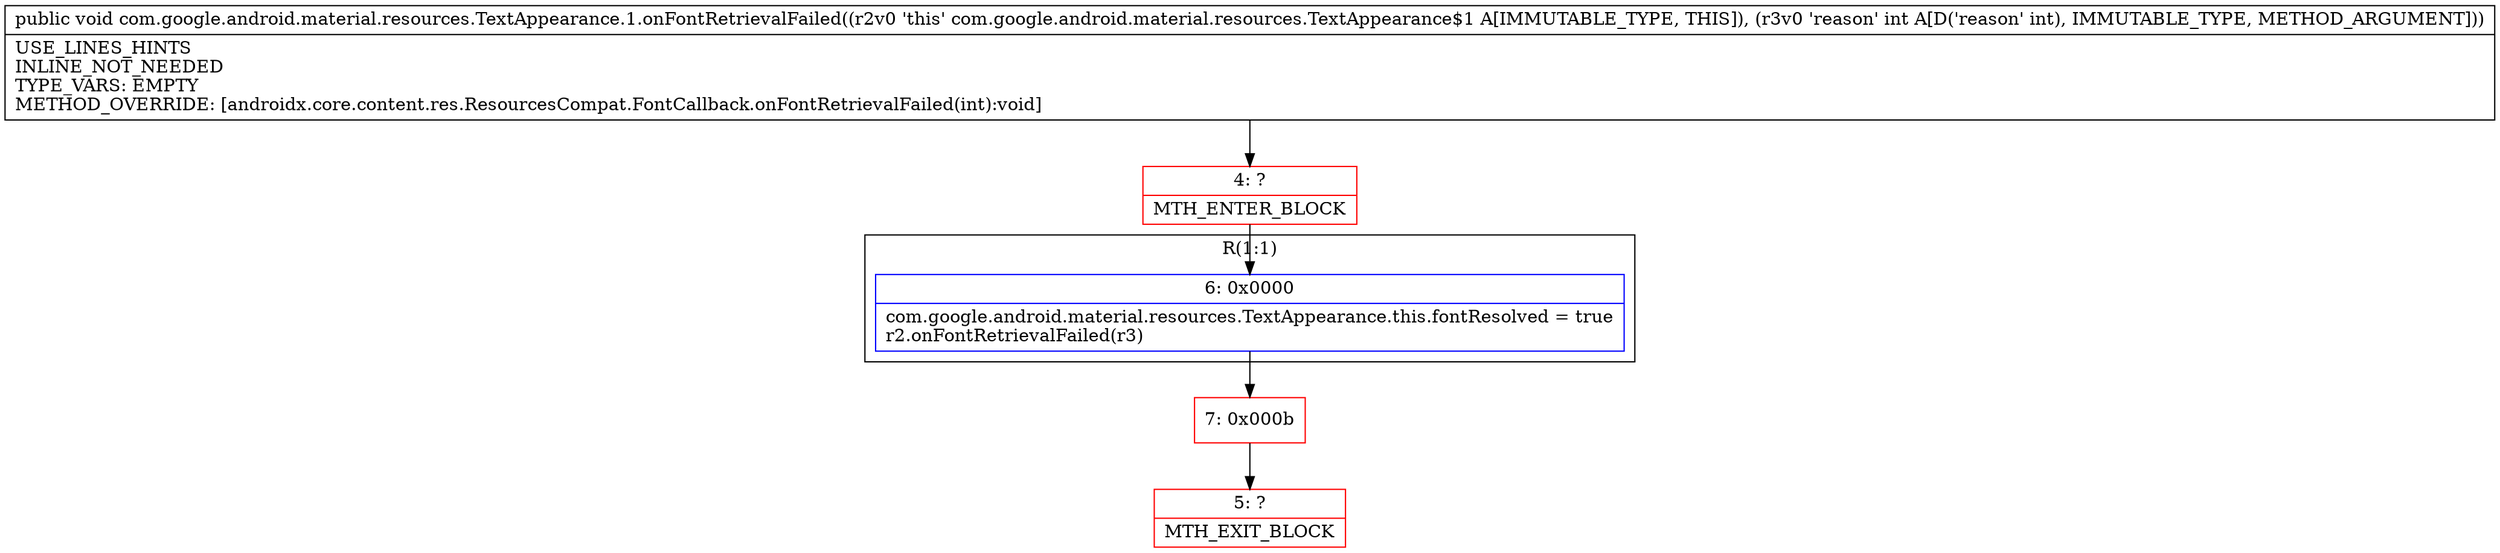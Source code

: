 digraph "CFG forcom.google.android.material.resources.TextAppearance.1.onFontRetrievalFailed(I)V" {
subgraph cluster_Region_2026100326 {
label = "R(1:1)";
node [shape=record,color=blue];
Node_6 [shape=record,label="{6\:\ 0x0000|com.google.android.material.resources.TextAppearance.this.fontResolved = true\lr2.onFontRetrievalFailed(r3)\l}"];
}
Node_4 [shape=record,color=red,label="{4\:\ ?|MTH_ENTER_BLOCK\l}"];
Node_7 [shape=record,color=red,label="{7\:\ 0x000b}"];
Node_5 [shape=record,color=red,label="{5\:\ ?|MTH_EXIT_BLOCK\l}"];
MethodNode[shape=record,label="{public void com.google.android.material.resources.TextAppearance.1.onFontRetrievalFailed((r2v0 'this' com.google.android.material.resources.TextAppearance$1 A[IMMUTABLE_TYPE, THIS]), (r3v0 'reason' int A[D('reason' int), IMMUTABLE_TYPE, METHOD_ARGUMENT]))  | USE_LINES_HINTS\lINLINE_NOT_NEEDED\lTYPE_VARS: EMPTY\lMETHOD_OVERRIDE: [androidx.core.content.res.ResourcesCompat.FontCallback.onFontRetrievalFailed(int):void]\l}"];
MethodNode -> Node_4;Node_6 -> Node_7;
Node_4 -> Node_6;
Node_7 -> Node_5;
}

